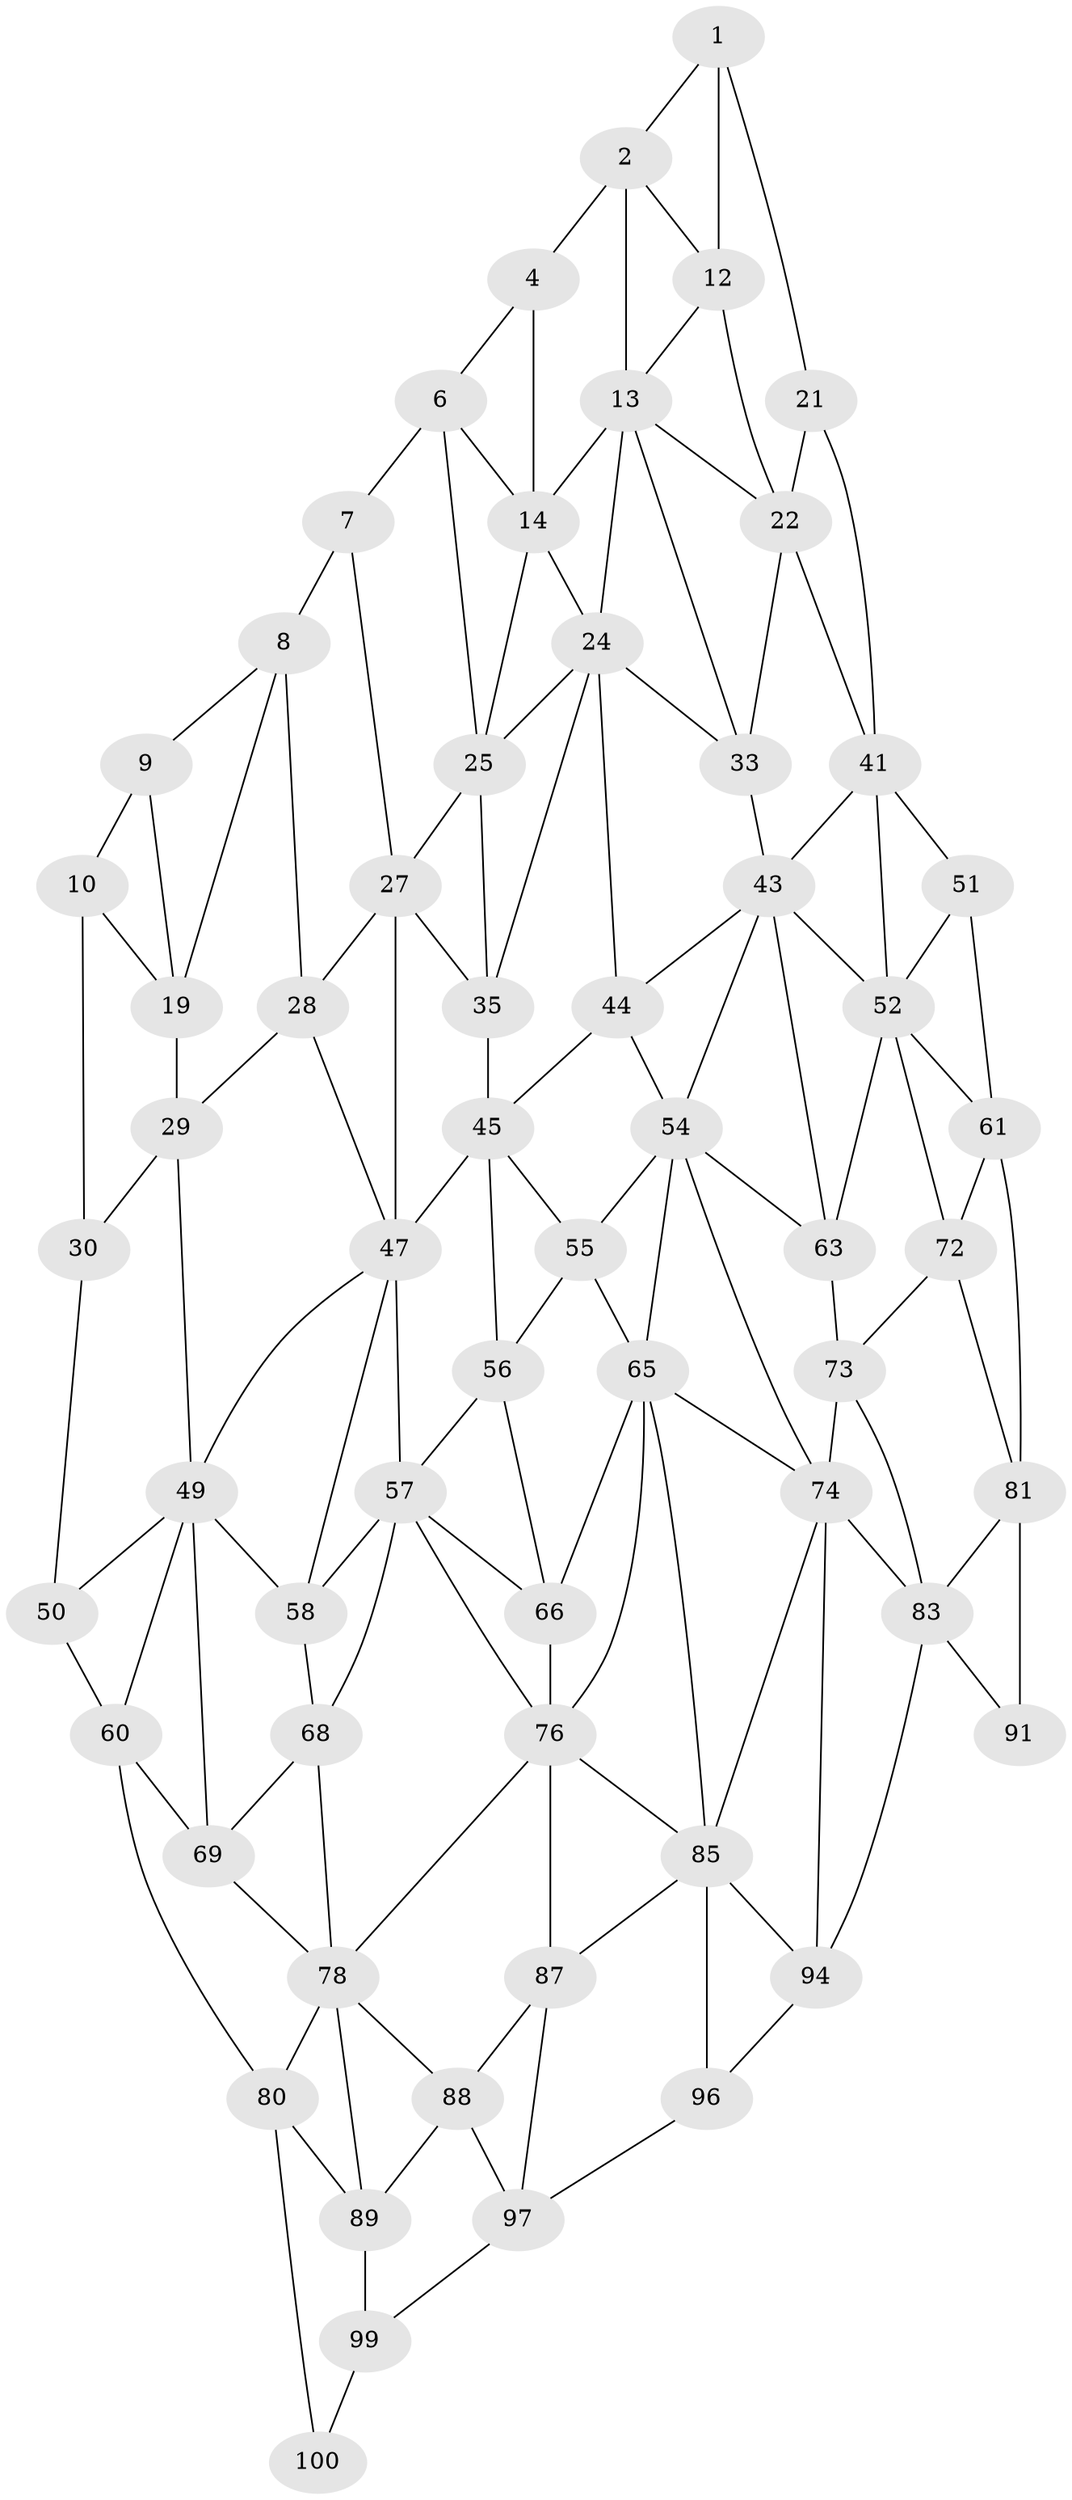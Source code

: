 // original degree distribution, {2: 0.04, 3: 0.32, 4: 0.64}
// Generated by graph-tools (version 1.1) at 2025/11/02/21/25 10:11:11]
// undirected, 61 vertices, 131 edges
graph export_dot {
graph [start="1"]
  node [color=gray90,style=filled];
  1 [super="+11"];
  2 [super="+3"];
  4 [super="+5"];
  6 [super="+16"];
  7 [super="+17"];
  8 [super="+18"];
  9;
  10 [super="+20"];
  12;
  13 [super="+23"];
  14 [super="+15"];
  19;
  21 [super="+31"];
  22 [super="+32"];
  24 [super="+34"];
  25 [super="+26"];
  27 [super="+37"];
  28 [super="+38"];
  29 [super="+39"];
  30 [super="+40"];
  33;
  35 [super="+36"];
  41 [super="+42"];
  43 [super="+53"];
  44;
  45 [super="+46"];
  47 [super="+48"];
  49 [super="+59"];
  50;
  51;
  52 [super="+62"];
  54 [super="+64"];
  55;
  56;
  57 [super="+67"];
  58;
  60 [super="+70"];
  61 [super="+71"];
  63;
  65 [super="+75"];
  66;
  68;
  69;
  72;
  73;
  74 [super="+84"];
  76 [super="+77"];
  78 [super="+79"];
  80 [super="+90"];
  81 [super="+82"];
  83 [super="+93"];
  85 [super="+86"];
  87;
  88;
  89;
  91 [super="+92"];
  94 [super="+95"];
  96;
  97 [super="+98"];
  99;
  100;
  1 -- 2;
  1 -- 12;
  1 -- 21;
  2 -- 12;
  2 -- 4;
  2 -- 13;
  4 -- 14 [weight=2];
  4 -- 6;
  6 -- 7 [weight=2];
  6 -- 14;
  6 -- 25;
  7 -- 8 [weight=2];
  7 -- 27;
  8 -- 9;
  8 -- 19;
  8 -- 28;
  9 -- 19;
  9 -- 10;
  10 -- 19;
  10 -- 30;
  12 -- 22;
  12 -- 13;
  13 -- 14;
  13 -- 24;
  13 -- 33;
  13 -- 22;
  14 -- 24;
  14 -- 25;
  19 -- 29;
  21 -- 22 [weight=2];
  21 -- 41;
  22 -- 33;
  22 -- 41;
  24 -- 25;
  24 -- 33;
  24 -- 35;
  24 -- 44;
  25 -- 35 [weight=2];
  25 -- 27;
  27 -- 28 [weight=2];
  27 -- 35;
  27 -- 47;
  28 -- 29 [weight=2];
  28 -- 47;
  29 -- 30 [weight=2];
  29 -- 49;
  30 -- 50;
  33 -- 43;
  35 -- 45 [weight=2];
  41 -- 51;
  41 -- 43;
  41 -- 52;
  43 -- 44;
  43 -- 52;
  43 -- 54;
  43 -- 63;
  44 -- 54;
  44 -- 45;
  45 -- 55;
  45 -- 56;
  45 -- 47;
  47 -- 57;
  47 -- 49;
  47 -- 58;
  49 -- 50;
  49 -- 58;
  49 -- 60;
  49 -- 69;
  50 -- 60;
  51 -- 61;
  51 -- 52;
  52 -- 72;
  52 -- 61;
  52 -- 63;
  54 -- 55;
  54 -- 65;
  54 -- 74;
  54 -- 63;
  55 -- 65;
  55 -- 56;
  56 -- 66;
  56 -- 57;
  57 -- 58;
  57 -- 66;
  57 -- 68;
  57 -- 76;
  58 -- 68;
  60 -- 80;
  60 -- 69;
  61 -- 72;
  61 -- 81;
  63 -- 73;
  65 -- 66;
  65 -- 74;
  65 -- 76;
  65 -- 85;
  66 -- 76;
  68 -- 78;
  68 -- 69;
  69 -- 78;
  72 -- 73;
  72 -- 81;
  73 -- 83;
  73 -- 74;
  74 -- 83;
  74 -- 85;
  74 -- 94;
  76 -- 78;
  76 -- 87;
  76 -- 85;
  78 -- 88;
  78 -- 80;
  78 -- 89;
  80 -- 89;
  80 -- 100;
  81 -- 91 [weight=2];
  81 -- 83;
  83 -- 94;
  83 -- 91;
  85 -- 96;
  85 -- 87;
  85 -- 94;
  87 -- 97;
  87 -- 88;
  88 -- 89;
  88 -- 97;
  89 -- 99;
  94 -- 96;
  96 -- 97;
  97 -- 99;
  99 -- 100;
}
